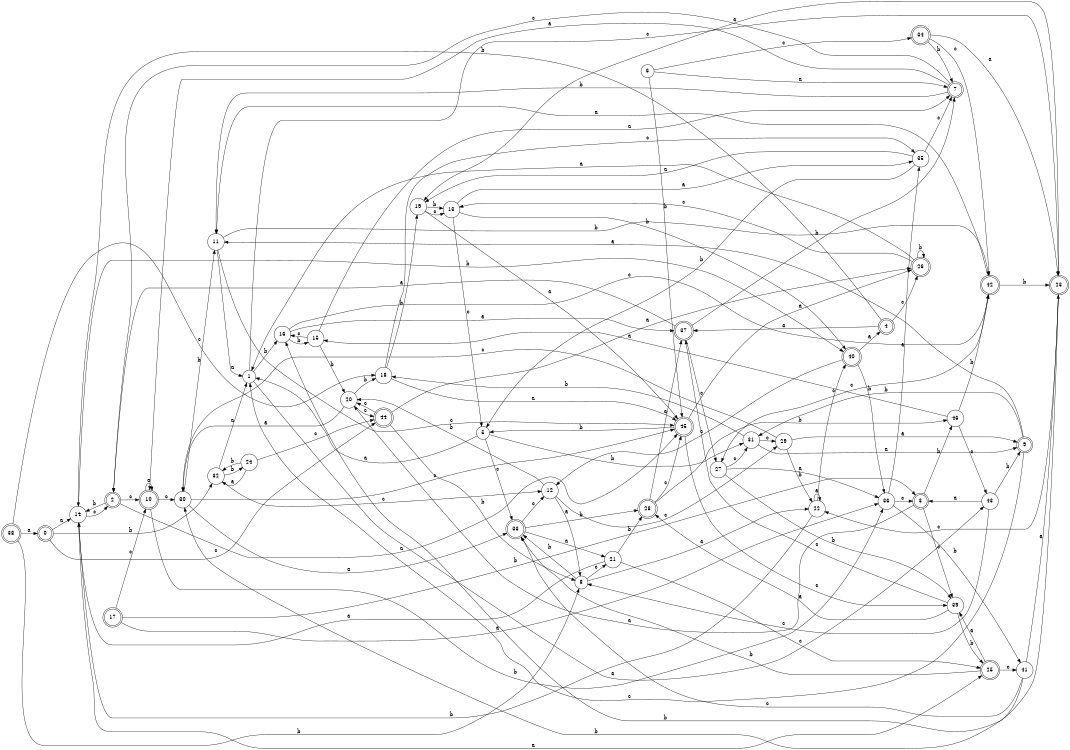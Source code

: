 digraph n38_10 {
__start0 [label="" shape="none"];

rankdir=LR;
size="8,5";

s0 [style="rounded,filled", color="black", fillcolor="white" shape="doublecircle", label="0"];
s1 [style="filled", color="black", fillcolor="white" shape="circle", label="1"];
s2 [style="rounded,filled", color="black", fillcolor="white" shape="doublecircle", label="2"];
s3 [style="rounded,filled", color="black", fillcolor="white" shape="doublecircle", label="3"];
s4 [style="rounded,filled", color="black", fillcolor="white" shape="doublecircle", label="4"];
s5 [style="filled", color="black", fillcolor="white" shape="circle", label="5"];
s6 [style="filled", color="black", fillcolor="white" shape="circle", label="6"];
s7 [style="rounded,filled", color="black", fillcolor="white" shape="doublecircle", label="7"];
s8 [style="filled", color="black", fillcolor="white" shape="circle", label="8"];
s9 [style="rounded,filled", color="black", fillcolor="white" shape="doublecircle", label="9"];
s10 [style="rounded,filled", color="black", fillcolor="white" shape="doublecircle", label="10"];
s11 [style="filled", color="black", fillcolor="white" shape="circle", label="11"];
s12 [style="filled", color="black", fillcolor="white" shape="circle", label="12"];
s13 [style="filled", color="black", fillcolor="white" shape="circle", label="13"];
s14 [style="filled", color="black", fillcolor="white" shape="circle", label="14"];
s15 [style="filled", color="black", fillcolor="white" shape="circle", label="15"];
s16 [style="filled", color="black", fillcolor="white" shape="circle", label="16"];
s17 [style="rounded,filled", color="black", fillcolor="white" shape="doublecircle", label="17"];
s18 [style="filled", color="black", fillcolor="white" shape="circle", label="18"];
s19 [style="filled", color="black", fillcolor="white" shape="circle", label="19"];
s20 [style="filled", color="black", fillcolor="white" shape="circle", label="20"];
s21 [style="filled", color="black", fillcolor="white" shape="circle", label="21"];
s22 [style="filled", color="black", fillcolor="white" shape="circle", label="22"];
s23 [style="rounded,filled", color="black", fillcolor="white" shape="doublecircle", label="23"];
s24 [style="filled", color="black", fillcolor="white" shape="circle", label="24"];
s25 [style="rounded,filled", color="black", fillcolor="white" shape="doublecircle", label="25"];
s26 [style="rounded,filled", color="black", fillcolor="white" shape="doublecircle", label="26"];
s27 [style="filled", color="black", fillcolor="white" shape="circle", label="27"];
s28 [style="rounded,filled", color="black", fillcolor="white" shape="doublecircle", label="28"];
s29 [style="filled", color="black", fillcolor="white" shape="circle", label="29"];
s30 [style="filled", color="black", fillcolor="white" shape="circle", label="30"];
s31 [style="filled", color="black", fillcolor="white" shape="circle", label="31"];
s32 [style="filled", color="black", fillcolor="white" shape="circle", label="32"];
s33 [style="rounded,filled", color="black", fillcolor="white" shape="doublecircle", label="33"];
s34 [style="rounded,filled", color="black", fillcolor="white" shape="doublecircle", label="34"];
s35 [style="filled", color="black", fillcolor="white" shape="circle", label="35"];
s36 [style="filled", color="black", fillcolor="white" shape="circle", label="36"];
s37 [style="rounded,filled", color="black", fillcolor="white" shape="doublecircle", label="37"];
s38 [style="rounded,filled", color="black", fillcolor="white" shape="doublecircle", label="38"];
s39 [style="filled", color="black", fillcolor="white" shape="circle", label="39"];
s40 [style="rounded,filled", color="black", fillcolor="white" shape="doublecircle", label="40"];
s41 [style="filled", color="black", fillcolor="white" shape="circle", label="41"];
s42 [style="rounded,filled", color="black", fillcolor="white" shape="doublecircle", label="42"];
s43 [style="filled", color="black", fillcolor="white" shape="circle", label="43"];
s44 [style="rounded,filled", color="black", fillcolor="white" shape="doublecircle", label="44"];
s45 [style="rounded,filled", color="black", fillcolor="white" shape="doublecircle", label="45"];
s46 [style="filled", color="black", fillcolor="white" shape="circle", label="46"];
s0 -> s14 [label="a"];
s0 -> s32 [label="b"];
s0 -> s44 [label="c"];
s1 -> s43 [label="a"];
s1 -> s16 [label="b"];
s1 -> s23 [label="c"];
s2 -> s45 [label="a"];
s2 -> s14 [label="b"];
s2 -> s10 [label="c"];
s3 -> s20 [label="a"];
s3 -> s46 [label="b"];
s3 -> s39 [label="c"];
s4 -> s37 [label="a"];
s4 -> s14 [label="b"];
s4 -> s26 [label="c"];
s5 -> s1 [label="a"];
s5 -> s31 [label="b"];
s5 -> s33 [label="c"];
s6 -> s7 [label="a"];
s6 -> s45 [label="b"];
s6 -> s34 [label="c"];
s7 -> s10 [label="a"];
s7 -> s11 [label="b"];
s7 -> s2 [label="c"];
s8 -> s22 [label="a"];
s8 -> s33 [label="b"];
s8 -> s21 [label="c"];
s9 -> s11 [label="a"];
s9 -> s31 [label="b"];
s9 -> s1 [label="c"];
s10 -> s10 [label="a"];
s10 -> s36 [label="b"];
s10 -> s30 [label="c"];
s11 -> s1 [label="a"];
s11 -> s42 [label="b"];
s11 -> s45 [label="c"];
s12 -> s8 [label="a"];
s12 -> s20 [label="b"];
s12 -> s29 [label="c"];
s13 -> s35 [label="a"];
s13 -> s40 [label="b"];
s13 -> s5 [label="c"];
s14 -> s25 [label="a"];
s14 -> s40 [label="b"];
s14 -> s2 [label="c"];
s15 -> s7 [label="a"];
s15 -> s20 [label="b"];
s15 -> s16 [label="c"];
s16 -> s37 [label="a"];
s16 -> s15 [label="b"];
s16 -> s42 [label="c"];
s17 -> s36 [label="a"];
s17 -> s3 [label="b"];
s17 -> s10 [label="c"];
s18 -> s45 [label="a"];
s18 -> s19 [label="b"];
s18 -> s35 [label="c"];
s19 -> s45 [label="a"];
s19 -> s13 [label="b"];
s19 -> s13 [label="c"];
s20 -> s30 [label="a"];
s20 -> s18 [label="b"];
s20 -> s44 [label="c"];
s21 -> s14 [label="a"];
s21 -> s28 [label="b"];
s21 -> s25 [label="c"];
s22 -> s22 [label="a"];
s22 -> s14 [label="b"];
s22 -> s40 [label="c"];
s23 -> s19 [label="a"];
s23 -> s16 [label="b"];
s23 -> s22 [label="c"];
s24 -> s32 [label="a"];
s24 -> s32 [label="b"];
s24 -> s44 [label="c"];
s25 -> s39 [label="a"];
s25 -> s33 [label="b"];
s25 -> s41 [label="c"];
s26 -> s1 [label="a"];
s26 -> s26 [label="b"];
s26 -> s13 [label="c"];
s27 -> s36 [label="a"];
s27 -> s39 [label="b"];
s27 -> s31 [label="c"];
s28 -> s37 [label="a"];
s28 -> s46 [label="b"];
s28 -> s45 [label="c"];
s29 -> s9 [label="a"];
s29 -> s22 [label="b"];
s29 -> s30 [label="c"];
s30 -> s33 [label="a"];
s30 -> s11 [label="b"];
s30 -> s45 [label="c"];
s31 -> s9 [label="a"];
s31 -> s18 [label="b"];
s31 -> s29 [label="c"];
s32 -> s1 [label="a"];
s32 -> s24 [label="b"];
s32 -> s12 [label="c"];
s33 -> s21 [label="a"];
s33 -> s28 [label="b"];
s33 -> s12 [label="c"];
s34 -> s23 [label="a"];
s34 -> s7 [label="b"];
s34 -> s42 [label="c"];
s35 -> s19 [label="a"];
s35 -> s5 [label="b"];
s35 -> s7 [label="c"];
s36 -> s35 [label="a"];
s36 -> s41 [label="b"];
s36 -> s3 [label="c"];
s37 -> s2 [label="a"];
s37 -> s7 [label="b"];
s37 -> s27 [label="c"];
s38 -> s0 [label="a"];
s38 -> s8 [label="b"];
s38 -> s18 [label="c"];
s39 -> s28 [label="a"];
s39 -> s25 [label="b"];
s39 -> s37 [label="c"];
s40 -> s4 [label="a"];
s40 -> s36 [label="b"];
s40 -> s12 [label="c"];
s41 -> s23 [label="a"];
s41 -> s30 [label="b"];
s41 -> s33 [label="c"];
s42 -> s11 [label="a"];
s42 -> s23 [label="b"];
s42 -> s27 [label="c"];
s43 -> s3 [label="a"];
s43 -> s9 [label="b"];
s43 -> s8 [label="c"];
s44 -> s26 [label="a"];
s44 -> s8 [label="b"];
s44 -> s20 [label="c"];
s45 -> s26 [label="a"];
s45 -> s5 [label="b"];
s45 -> s39 [label="c"];
s46 -> s15 [label="a"];
s46 -> s42 [label="b"];
s46 -> s43 [label="c"];

}